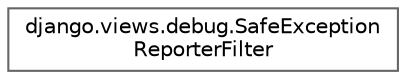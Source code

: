 digraph "Graphical Class Hierarchy"
{
 // LATEX_PDF_SIZE
  bgcolor="transparent";
  edge [fontname=Helvetica,fontsize=10,labelfontname=Helvetica,labelfontsize=10];
  node [fontname=Helvetica,fontsize=10,shape=box,height=0.2,width=0.4];
  rankdir="LR";
  Node0 [id="Node000000",label="django.views.debug.SafeException\lReporterFilter",height=0.2,width=0.4,color="grey40", fillcolor="white", style="filled",URL="$classdjango_1_1views_1_1debug_1_1_safe_exception_reporter_filter.html",tooltip=" "];
}
